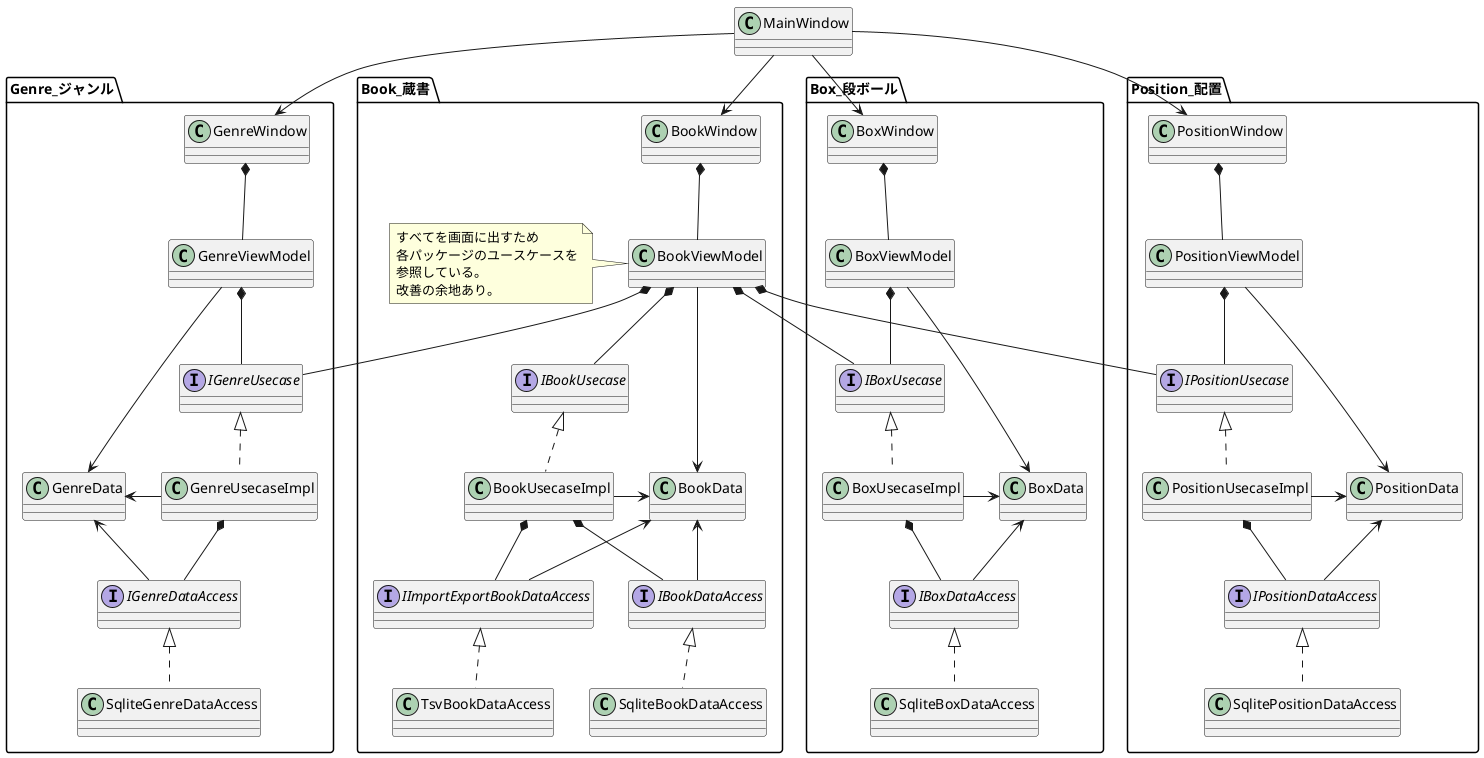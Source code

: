 @startuml classes
class MainWindow {

}
package Book_蔵書 {
    class BookWindow {

    }
    class BookViewModel {

    }
    note left of BookViewModel
        すべてを画面に出すため
        各パッケージのユースケースを
        参照している。
        改善の余地あり。
    end note
    interface IBookUsecase {

    }
    class BookUsecaseImpl {

    }
    IBookUsecase <|.. BookUsecaseImpl
    class BookData {

    }
    interface IBookDataAccess {

    }
    class SqliteBookDataAccess {

    }
    IBookDataAccess <|.. SqliteBookDataAccess
    interface IImportExportBookDataAccess {

    }
    class TsvBookDataAccess {

    }
    IImportExportBookDataAccess <|.. TsvBookDataAccess

    BookWindow *-- BookViewModel
    BookViewModel *-- IBookUsecase
    BookUsecaseImpl *-- IBookDataAccess
    BookUsecaseImpl *-- IImportExportBookDataAccess

    BookViewModel --> BookData
    BookUsecaseImpl -> BookData
    BookData <-- IBookDataAccess
    BookData <-- IImportExportBookDataAccess
}

package Genre_ジャンル {
    class GenreWindow {

    }
    class GenreViewModel {

    }
    interface IGenreUsecase {

    }
    class GenreUsecaseImpl {

    }
    IGenreUsecase <|.. GenreUsecaseImpl
    class GenreData {

    }
    interface IGenreDataAccess {

    }
    class SqliteGenreDataAccess {

    }
    IGenreDataAccess <|.. SqliteGenreDataAccess

    GenreWindow *-- GenreViewModel
    GenreViewModel *-- IGenreUsecase
    GenreUsecaseImpl *-- IGenreDataAccess

    GenreViewModel --> GenreData
    GenreUsecaseImpl -> GenreData
    GenreData <-- IGenreDataAccess
}

package Box_段ボール {
    class BoxWindow {

    }
    class BoxViewModel {

    }
    interface IBoxUsecase {

    }
    class BoxUsecaseImpl {

    }
    IBoxUsecase <|.. BoxUsecaseImpl
    class BoxData {

    }
    interface IBoxDataAccess {

    }
    class SqliteBoxDataAccess {

    }
    IBoxDataAccess <|.. SqliteBoxDataAccess

    BoxWindow *-- BoxViewModel
    BoxViewModel *-- IBoxUsecase
    BoxUsecaseImpl *-- IBoxDataAccess

    BoxViewModel --> BoxData
    BoxUsecaseImpl -> BoxData
    BoxData <-- IBoxDataAccess
}

package Position_配置 {
    class PositionWindow {

    }
    class PositionViewModel {

    }
    interface IPositionUsecase {

    }
    class PositionUsecaseImpl {

    }
    IPositionUsecase <|.. PositionUsecaseImpl
    class PositionData {

    }
    interface IPositionDataAccess {

    }
    class SqlitePositionDataAccess {

    }
    IPositionDataAccess <|.. SqlitePositionDataAccess

    PositionWindow *-- PositionViewModel
    PositionViewModel *-- IPositionUsecase
    PositionUsecaseImpl *-- IPositionDataAccess

    PositionViewModel --> PositionData
    PositionUsecaseImpl -> PositionData
    PositionData <-- IPositionDataAccess
}

MainWindow --> BookWindow
MainWindow --> GenreWindow
MainWindow --> BoxWindow
MainWindow --> PositionWindow
BookViewModel *-- IGenreUsecase
BookViewModel *-- IBoxUsecase
BookViewModel *-- IPositionUsecase
@enduml